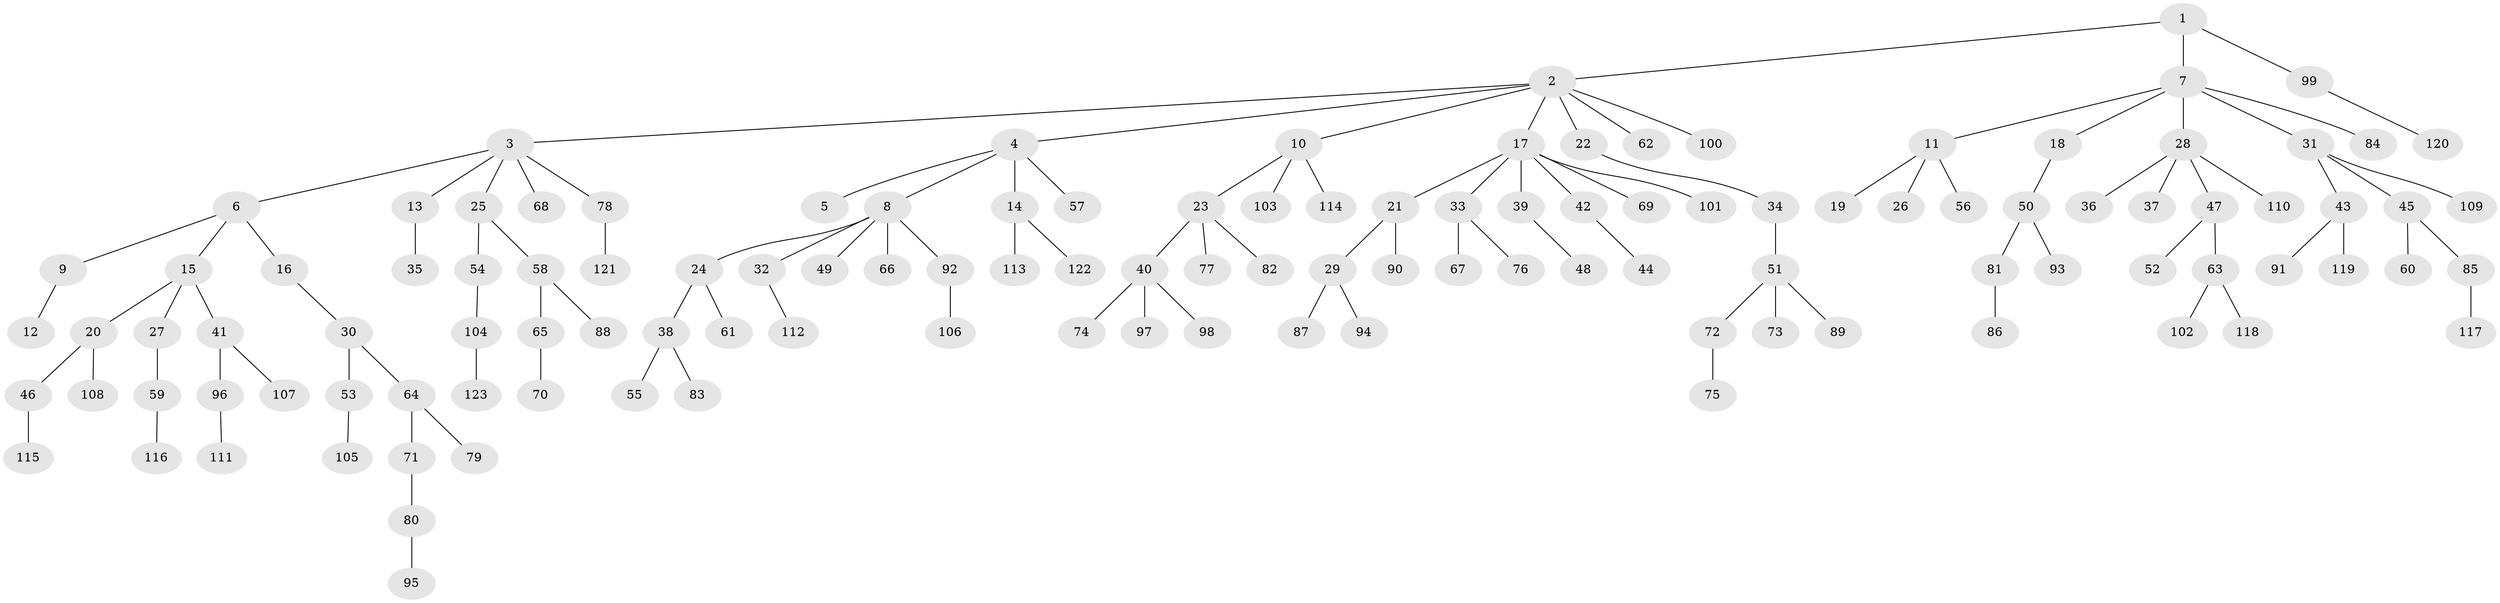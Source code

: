 // Generated by graph-tools (version 1.1) at 2025/26/03/09/25 03:26:23]
// undirected, 123 vertices, 122 edges
graph export_dot {
graph [start="1"]
  node [color=gray90,style=filled];
  1;
  2;
  3;
  4;
  5;
  6;
  7;
  8;
  9;
  10;
  11;
  12;
  13;
  14;
  15;
  16;
  17;
  18;
  19;
  20;
  21;
  22;
  23;
  24;
  25;
  26;
  27;
  28;
  29;
  30;
  31;
  32;
  33;
  34;
  35;
  36;
  37;
  38;
  39;
  40;
  41;
  42;
  43;
  44;
  45;
  46;
  47;
  48;
  49;
  50;
  51;
  52;
  53;
  54;
  55;
  56;
  57;
  58;
  59;
  60;
  61;
  62;
  63;
  64;
  65;
  66;
  67;
  68;
  69;
  70;
  71;
  72;
  73;
  74;
  75;
  76;
  77;
  78;
  79;
  80;
  81;
  82;
  83;
  84;
  85;
  86;
  87;
  88;
  89;
  90;
  91;
  92;
  93;
  94;
  95;
  96;
  97;
  98;
  99;
  100;
  101;
  102;
  103;
  104;
  105;
  106;
  107;
  108;
  109;
  110;
  111;
  112;
  113;
  114;
  115;
  116;
  117;
  118;
  119;
  120;
  121;
  122;
  123;
  1 -- 2;
  1 -- 7;
  1 -- 99;
  2 -- 3;
  2 -- 4;
  2 -- 10;
  2 -- 17;
  2 -- 22;
  2 -- 62;
  2 -- 100;
  3 -- 6;
  3 -- 13;
  3 -- 25;
  3 -- 68;
  3 -- 78;
  4 -- 5;
  4 -- 8;
  4 -- 14;
  4 -- 57;
  6 -- 9;
  6 -- 15;
  6 -- 16;
  7 -- 11;
  7 -- 18;
  7 -- 28;
  7 -- 31;
  7 -- 84;
  8 -- 24;
  8 -- 32;
  8 -- 49;
  8 -- 66;
  8 -- 92;
  9 -- 12;
  10 -- 23;
  10 -- 103;
  10 -- 114;
  11 -- 19;
  11 -- 26;
  11 -- 56;
  13 -- 35;
  14 -- 113;
  14 -- 122;
  15 -- 20;
  15 -- 27;
  15 -- 41;
  16 -- 30;
  17 -- 21;
  17 -- 33;
  17 -- 39;
  17 -- 42;
  17 -- 69;
  17 -- 101;
  18 -- 50;
  20 -- 46;
  20 -- 108;
  21 -- 29;
  21 -- 90;
  22 -- 34;
  23 -- 40;
  23 -- 77;
  23 -- 82;
  24 -- 38;
  24 -- 61;
  25 -- 54;
  25 -- 58;
  27 -- 59;
  28 -- 36;
  28 -- 37;
  28 -- 47;
  28 -- 110;
  29 -- 87;
  29 -- 94;
  30 -- 53;
  30 -- 64;
  31 -- 43;
  31 -- 45;
  31 -- 109;
  32 -- 112;
  33 -- 67;
  33 -- 76;
  34 -- 51;
  38 -- 55;
  38 -- 83;
  39 -- 48;
  40 -- 74;
  40 -- 97;
  40 -- 98;
  41 -- 96;
  41 -- 107;
  42 -- 44;
  43 -- 91;
  43 -- 119;
  45 -- 60;
  45 -- 85;
  46 -- 115;
  47 -- 52;
  47 -- 63;
  50 -- 81;
  50 -- 93;
  51 -- 72;
  51 -- 73;
  51 -- 89;
  53 -- 105;
  54 -- 104;
  58 -- 65;
  58 -- 88;
  59 -- 116;
  63 -- 102;
  63 -- 118;
  64 -- 71;
  64 -- 79;
  65 -- 70;
  71 -- 80;
  72 -- 75;
  78 -- 121;
  80 -- 95;
  81 -- 86;
  85 -- 117;
  92 -- 106;
  96 -- 111;
  99 -- 120;
  104 -- 123;
}

